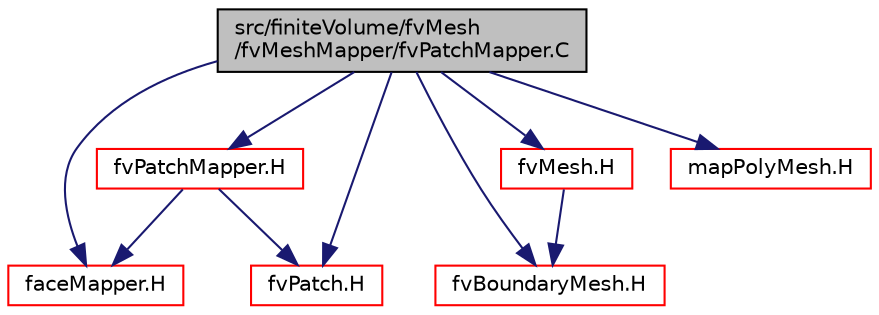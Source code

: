 digraph "src/finiteVolume/fvMesh/fvMeshMapper/fvPatchMapper.C"
{
  bgcolor="transparent";
  edge [fontname="Helvetica",fontsize="10",labelfontname="Helvetica",labelfontsize="10"];
  node [fontname="Helvetica",fontsize="10",shape=record];
  Node0 [label="src/finiteVolume/fvMesh\l/fvMeshMapper/fvPatchMapper.C",height=0.2,width=0.4,color="black", fillcolor="grey75", style="filled", fontcolor="black"];
  Node0 -> Node1 [color="midnightblue",fontsize="10",style="solid",fontname="Helvetica"];
  Node1 [label="fvPatchMapper.H",height=0.2,width=0.4,color="red",URL="$a03737.html"];
  Node1 -> Node118 [color="midnightblue",fontsize="10",style="solid",fontname="Helvetica"];
  Node118 [label="faceMapper.H",height=0.2,width=0.4,color="red",URL="$a12317.html"];
  Node1 -> Node123 [color="midnightblue",fontsize="10",style="solid",fontname="Helvetica"];
  Node123 [label="fvPatch.H",height=0.2,width=0.4,color="red",URL="$a03866.html"];
  Node0 -> Node123 [color="midnightblue",fontsize="10",style="solid",fontname="Helvetica"];
  Node0 -> Node175 [color="midnightblue",fontsize="10",style="solid",fontname="Helvetica"];
  Node175 [label="fvBoundaryMesh.H",height=0.2,width=0.4,color="red",URL="$a03713.html"];
  Node0 -> Node184 [color="midnightblue",fontsize="10",style="solid",fontname="Helvetica"];
  Node184 [label="fvMesh.H",height=0.2,width=0.4,color="red",URL="$a03719.html"];
  Node184 -> Node175 [color="midnightblue",fontsize="10",style="solid",fontname="Helvetica"];
  Node0 -> Node287 [color="midnightblue",fontsize="10",style="solid",fontname="Helvetica"];
  Node287 [label="mapPolyMesh.H",height=0.2,width=0.4,color="red",URL="$a12365.html"];
  Node0 -> Node118 [color="midnightblue",fontsize="10",style="solid",fontname="Helvetica"];
}
